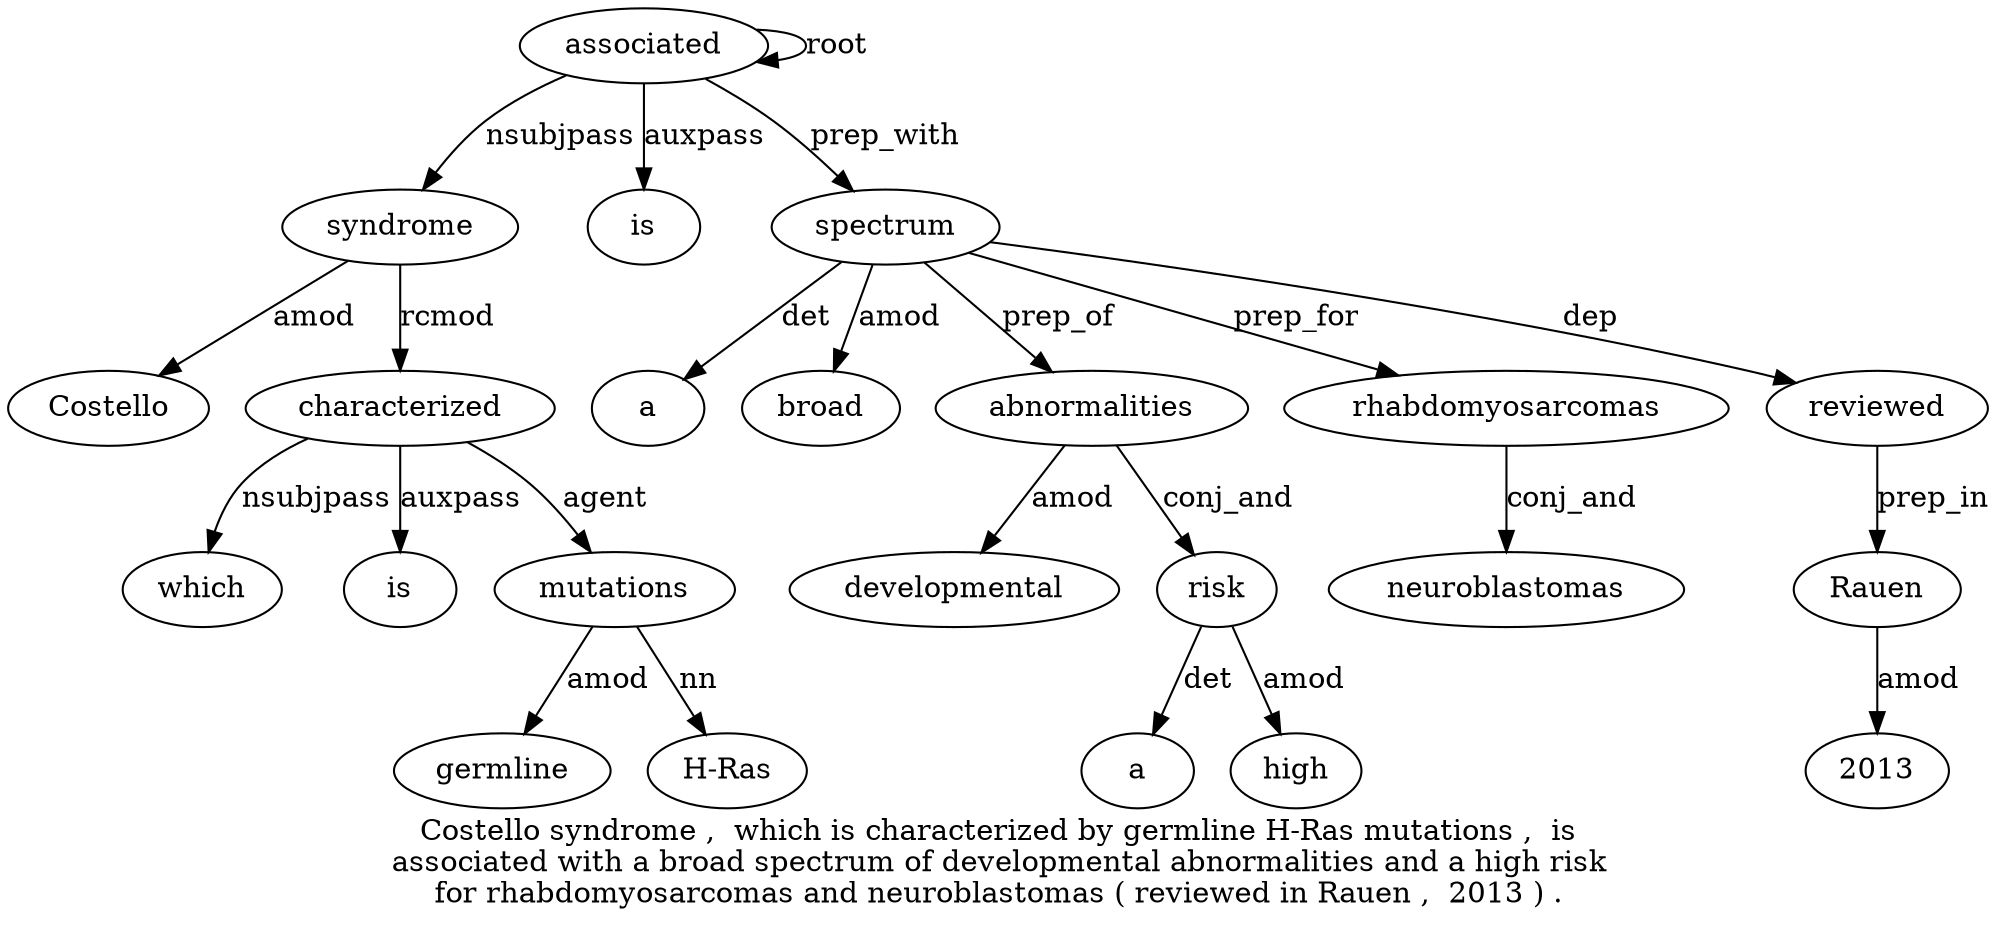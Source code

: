 digraph "Costello syndrome ,  which is characterized by germline H-Ras mutations ,  is associated with a broad spectrum of developmental abnormalities and a high risk for rhabdomyosarcomas and neuroblastomas ( reviewed in Rauen ,  2013 ) ." {
label="Costello syndrome ,  which is characterized by germline H-Ras mutations ,  is
associated with a broad spectrum of developmental abnormalities and a high risk
for rhabdomyosarcomas and neuroblastomas ( reviewed in Rauen ,  2013 ) .";
syndrome2 [style=filled, fillcolor=white, label=syndrome];
Costello1 [style=filled, fillcolor=white, label=Costello];
syndrome2 -> Costello1  [label=amod];
associated13 [style=filled, fillcolor=white, label=associated];
associated13 -> syndrome2  [label=nsubjpass];
characterized6 [style=filled, fillcolor=white, label=characterized];
which4 [style=filled, fillcolor=white, label=which];
characterized6 -> which4  [label=nsubjpass];
is5 [style=filled, fillcolor=white, label=is];
characterized6 -> is5  [label=auxpass];
syndrome2 -> characterized6  [label=rcmod];
mutations10 [style=filled, fillcolor=white, label=mutations];
germline8 [style=filled, fillcolor=white, label=germline];
mutations10 -> germline8  [label=amod];
"H-Ras9" [style=filled, fillcolor=white, label="H-Ras"];
mutations10 -> "H-Ras9"  [label=nn];
characterized6 -> mutations10  [label=agent];
is12 [style=filled, fillcolor=white, label=is];
associated13 -> is12  [label=auxpass];
associated13 -> associated13  [label=root];
spectrum17 [style=filled, fillcolor=white, label=spectrum];
a15 [style=filled, fillcolor=white, label=a];
spectrum17 -> a15  [label=det];
broad16 [style=filled, fillcolor=white, label=broad];
spectrum17 -> broad16  [label=amod];
associated13 -> spectrum17  [label=prep_with];
abnormalities20 [style=filled, fillcolor=white, label=abnormalities];
developmental19 [style=filled, fillcolor=white, label=developmental];
abnormalities20 -> developmental19  [label=amod];
spectrum17 -> abnormalities20  [label=prep_of];
risk24 [style=filled, fillcolor=white, label=risk];
a22 [style=filled, fillcolor=white, label=a];
risk24 -> a22  [label=det];
high23 [style=filled, fillcolor=white, label=high];
risk24 -> high23  [label=amod];
abnormalities20 -> risk24  [label=conj_and];
rhabdomyosarcomas26 [style=filled, fillcolor=white, label=rhabdomyosarcomas];
spectrum17 -> rhabdomyosarcomas26  [label=prep_for];
neuroblastomas28 [style=filled, fillcolor=white, label=neuroblastomas];
rhabdomyosarcomas26 -> neuroblastomas28  [label=conj_and];
reviewed30 [style=filled, fillcolor=white, label=reviewed];
spectrum17 -> reviewed30  [label=dep];
Rauen32 [style=filled, fillcolor=white, label=Rauen];
reviewed30 -> Rauen32  [label=prep_in];
201334 [style=filled, fillcolor=white, label=2013];
Rauen32 -> 201334  [label=amod];
}

